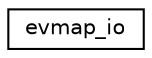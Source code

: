 digraph G
{
  edge [fontname="Helvetica",fontsize="10",labelfontname="Helvetica",labelfontsize="10"];
  node [fontname="Helvetica",fontsize="10",shape=record];
  rankdir="LR";
  Node1 [label="evmap_io",height=0.2,width=0.4,color="black", fillcolor="white", style="filled",URL="$structevmap__io.html"];
}
